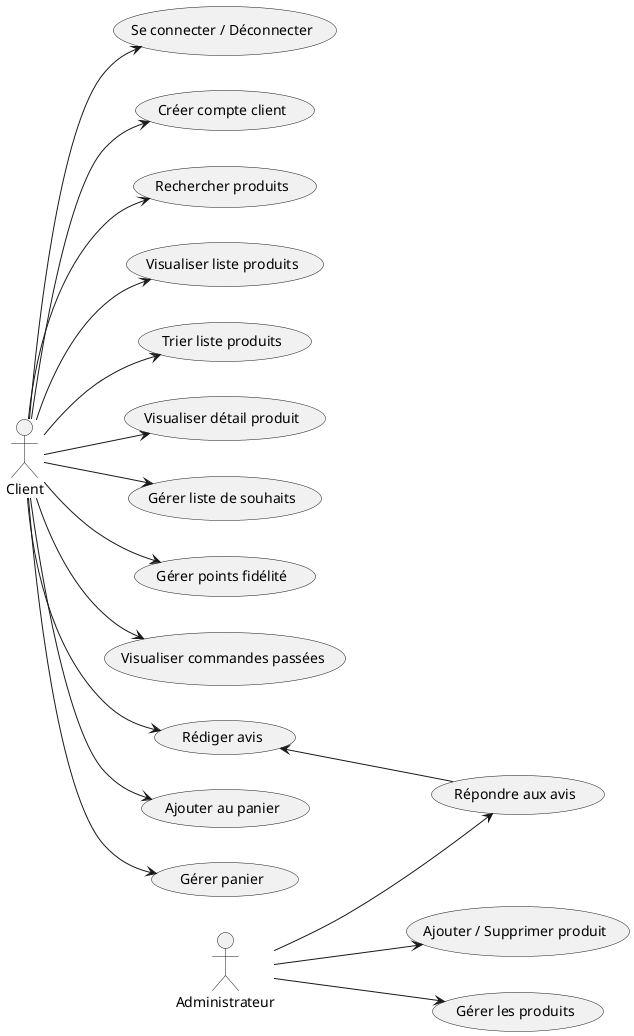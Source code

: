 @startuml
left to right direction

actor Client
actor Administrateur

' Account Management
Client --> (Se connecter / Déconnecter)
Client --> (Créer compte client)

' Product Management
Client --> (Rechercher produits)
Client --> (Visualiser liste produits)
Client --> (Trier liste produits)
Client --> (Visualiser détail produit)

' Wishlist and Loyalty
Client --> (Gérer liste de souhaits)
Client --> (Gérer points fidélité)

' Order History and Reviews
Client --> (Visualiser commandes passées)
Client --> (Rédiger avis)

' Cart Management
Client --> (Ajouter au panier)
Client --> (Gérer panier)

' Administrator Console
Administrateur --> (Ajouter / Supprimer produit)
Administrateur --> (Gérer les produits)
Administrateur --> (Répondre aux avis)

' Relation between Reviews and Responses
(Rédiger avis) <-- (Répondre aux avis)

@enduml
